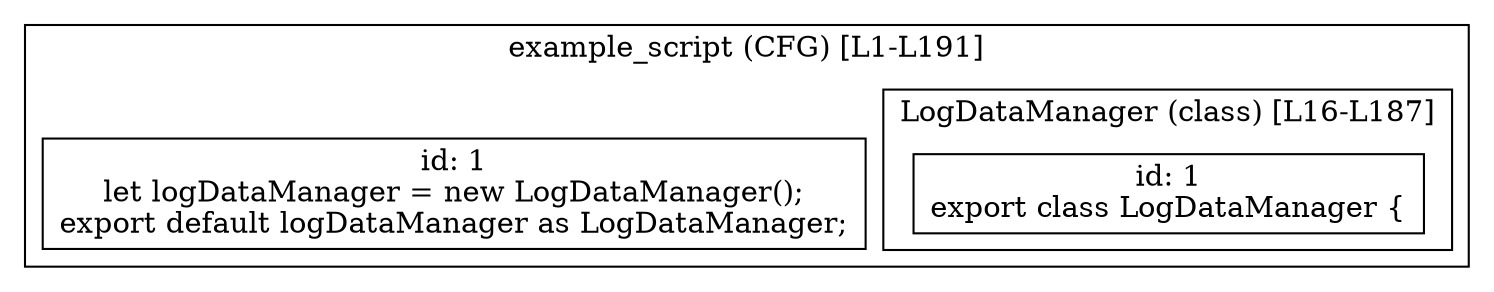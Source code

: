 digraph "93.ts" {
  subgraph "cluster_1" {
    label="example_script (CFG) [L1-L191]";
    node_1_1 [label="id: 1\nlet logDataManager = new LogDataManager();
export default logDataManager as LogDataManager;", shape=box];
  subgraph "cluster_2" {
    label="LogDataManager (class) [L16-L187]";
    node_2_1 [label="id: 1\nexport class LogDataManager {", shape=box];
  }
  }
}